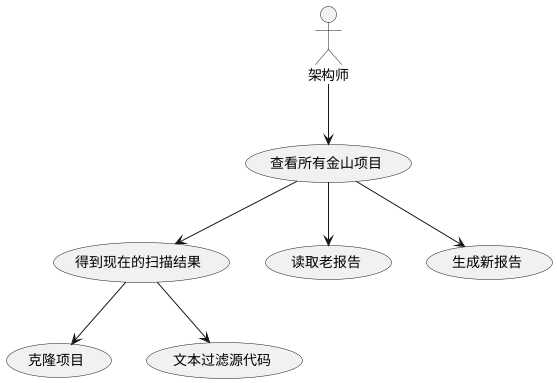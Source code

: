 @startuml
:架构师: --> (查看所有金山项目)
(查看所有金山项目) --> (得到现在的扫描结果)
(查看所有金山项目) --> (读取老报告)
(查看所有金山项目) --> (生成新报告)
(得到现在的扫描结果) --> (克隆项目)
(得到现在的扫描结果) --> (文本过滤源代码)
@enduml
